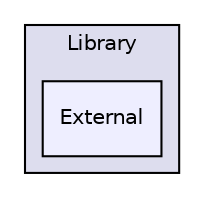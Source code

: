 digraph "Library/External" {
  compound=true
  node [ fontsize="10", fontname="Helvetica"];
  edge [ labelfontsize="10", labelfontname="Helvetica"];
  subgraph clusterdir_5ad7f572bbca03234e8e621e192fc099 {
    graph [ bgcolor="#ddddee", pencolor="black", label="Library" fontname="Helvetica", fontsize="10", URL="dir_5ad7f572bbca03234e8e621e192fc099.html"]
  dir_f60c8f9a3aa4bdff182c81e5fee3ef2e [shape=box, label="External", style="filled", fillcolor="#eeeeff", pencolor="black", URL="dir_f60c8f9a3aa4bdff182c81e5fee3ef2e.html"];
  }
}
